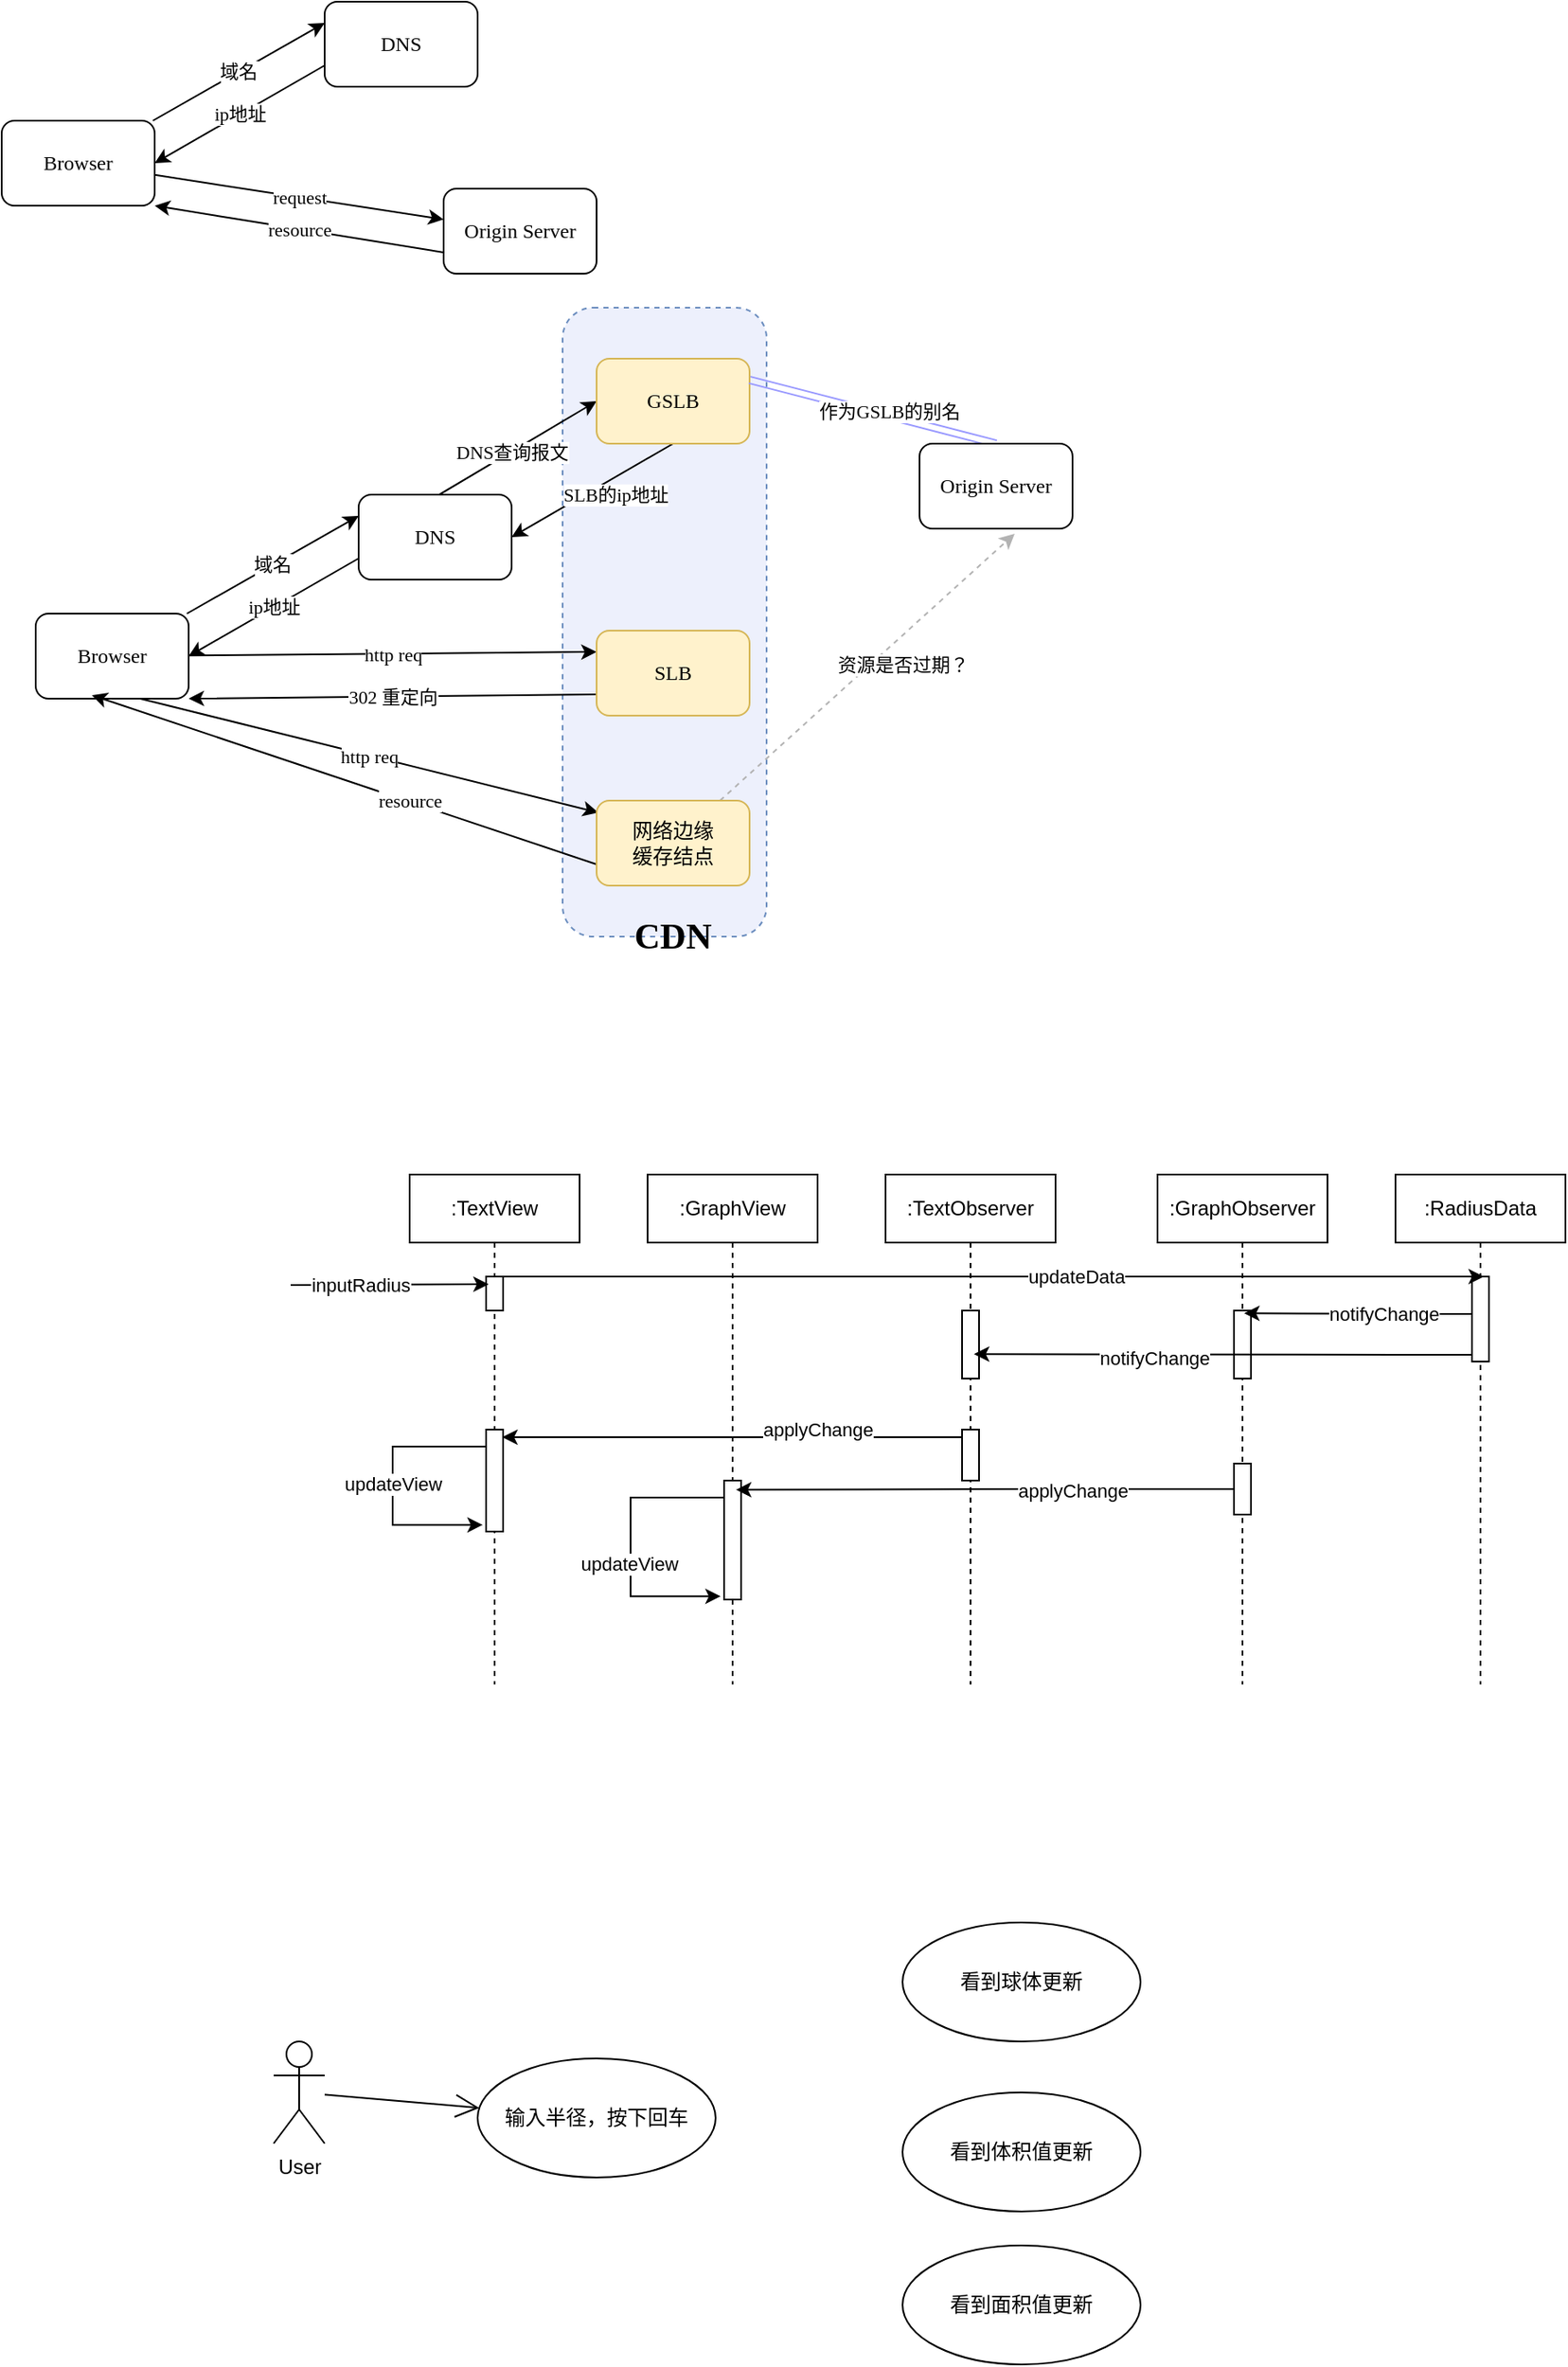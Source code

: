 <mxfile version="13.8.8" type="github">
  <diagram id="LekN2mBB-UYrPSv3pzjn" name="Page-1">
    <mxGraphModel dx="930" dy="755" grid="1" gridSize="10" guides="1" tooltips="1" connect="1" arrows="1" fold="1" page="1" pageScale="1" pageWidth="4681" pageHeight="3300" math="0" shadow="0">
      <root>
        <mxCell id="0" />
        <mxCell id="1" parent="0" />
        <mxCell id="vSXKSOnZI6TcZp1LXCyc-27" value="" style="rounded=1;whiteSpace=wrap;html=1;strokeColor=#6c8ebf;dashed=1;fillColor=#EDF0FC;fontFamily=Verdana;" parent="1" vertex="1">
          <mxGeometry x="460" y="450" width="120" height="370" as="geometry" />
        </mxCell>
        <mxCell id="vSXKSOnZI6TcZp1LXCyc-3" value="域名" style="rounded=0;orthogonalLoop=1;jettySize=auto;html=1;entryX=0;entryY=0.25;entryDx=0;entryDy=0;fontFamily=Verdana;" parent="1" source="vSXKSOnZI6TcZp1LXCyc-1" target="vSXKSOnZI6TcZp1LXCyc-2" edge="1">
          <mxGeometry relative="1" as="geometry" />
        </mxCell>
        <mxCell id="vSXKSOnZI6TcZp1LXCyc-6" value="request" style="edgeStyle=none;rounded=0;orthogonalLoop=1;jettySize=auto;html=1;fontFamily=Verdana;" parent="1" source="vSXKSOnZI6TcZp1LXCyc-1" target="vSXKSOnZI6TcZp1LXCyc-5" edge="1">
          <mxGeometry relative="1" as="geometry" />
        </mxCell>
        <mxCell id="vSXKSOnZI6TcZp1LXCyc-1" value="Browser" style="rounded=1;whiteSpace=wrap;html=1;fontFamily=Verdana;" parent="1" vertex="1">
          <mxGeometry x="130" y="340" width="90" height="50" as="geometry" />
        </mxCell>
        <mxCell id="vSXKSOnZI6TcZp1LXCyc-4" value="ip地址" style="edgeStyle=none;rounded=0;orthogonalLoop=1;jettySize=auto;html=1;entryX=1;entryY=0.5;entryDx=0;entryDy=0;exitX=0;exitY=0.75;exitDx=0;exitDy=0;fontFamily=Verdana;" parent="1" source="vSXKSOnZI6TcZp1LXCyc-2" target="vSXKSOnZI6TcZp1LXCyc-1" edge="1">
          <mxGeometry relative="1" as="geometry" />
        </mxCell>
        <mxCell id="vSXKSOnZI6TcZp1LXCyc-2" value="DNS" style="rounded=1;whiteSpace=wrap;html=1;fontFamily=Verdana;" parent="1" vertex="1">
          <mxGeometry x="320" y="270" width="90" height="50" as="geometry" />
        </mxCell>
        <mxCell id="vSXKSOnZI6TcZp1LXCyc-7" value="resource" style="edgeStyle=none;rounded=0;orthogonalLoop=1;jettySize=auto;html=1;entryX=1;entryY=1;entryDx=0;entryDy=0;exitX=0;exitY=0.75;exitDx=0;exitDy=0;fontFamily=Verdana;" parent="1" source="vSXKSOnZI6TcZp1LXCyc-5" target="vSXKSOnZI6TcZp1LXCyc-1" edge="1">
          <mxGeometry relative="1" as="geometry" />
        </mxCell>
        <mxCell id="vSXKSOnZI6TcZp1LXCyc-5" value="Origin Server" style="rounded=1;whiteSpace=wrap;html=1;fontFamily=Verdana;" parent="1" vertex="1">
          <mxGeometry x="390" y="380" width="90" height="50" as="geometry" />
        </mxCell>
        <mxCell id="vSXKSOnZI6TcZp1LXCyc-8" value="域名" style="rounded=0;orthogonalLoop=1;jettySize=auto;html=1;entryX=0;entryY=0.25;entryDx=0;entryDy=0;fontFamily=Verdana;" parent="1" source="vSXKSOnZI6TcZp1LXCyc-10" target="vSXKSOnZI6TcZp1LXCyc-12" edge="1">
          <mxGeometry relative="1" as="geometry" />
        </mxCell>
        <mxCell id="vSXKSOnZI6TcZp1LXCyc-9" value="http req" style="edgeStyle=none;rounded=0;orthogonalLoop=1;jettySize=auto;html=1;entryX=0;entryY=0.25;entryDx=0;entryDy=0;fontFamily=Verdana;" parent="1" source="vSXKSOnZI6TcZp1LXCyc-10" target="vSXKSOnZI6TcZp1LXCyc-14" edge="1">
          <mxGeometry relative="1" as="geometry" />
        </mxCell>
        <mxCell id="vSXKSOnZI6TcZp1LXCyc-22" value="http req" style="edgeStyle=none;rounded=0;orthogonalLoop=1;jettySize=auto;html=1;entryX=0.011;entryY=0.14;entryDx=0;entryDy=0;entryPerimeter=0;strokeColor=#000000;exitX=0.683;exitY=1;exitDx=0;exitDy=0;exitPerimeter=0;fontFamily=Verdana;" parent="1" source="vSXKSOnZI6TcZp1LXCyc-10" target="vSXKSOnZI6TcZp1LXCyc-21" edge="1">
          <mxGeometry relative="1" as="geometry" />
        </mxCell>
        <mxCell id="vSXKSOnZI6TcZp1LXCyc-10" value="Browser" style="rounded=1;whiteSpace=wrap;html=1;fontFamily=Verdana;" parent="1" vertex="1">
          <mxGeometry x="150" y="630" width="90" height="50" as="geometry" />
        </mxCell>
        <mxCell id="vSXKSOnZI6TcZp1LXCyc-11" value="ip地址" style="edgeStyle=none;rounded=0;orthogonalLoop=1;jettySize=auto;html=1;entryX=1;entryY=0.5;entryDx=0;entryDy=0;exitX=0;exitY=0.75;exitDx=0;exitDy=0;fontFamily=Verdana;" parent="1" source="vSXKSOnZI6TcZp1LXCyc-12" target="vSXKSOnZI6TcZp1LXCyc-10" edge="1">
          <mxGeometry relative="1" as="geometry" />
        </mxCell>
        <mxCell id="vSXKSOnZI6TcZp1LXCyc-16" value="DNS查询报文" style="edgeStyle=none;rounded=0;orthogonalLoop=1;jettySize=auto;html=1;entryX=0;entryY=0.5;entryDx=0;entryDy=0;exitX=0.433;exitY=0.1;exitDx=0;exitDy=0;exitPerimeter=0;fontFamily=Verdana;" parent="1" source="vSXKSOnZI6TcZp1LXCyc-12" target="vSXKSOnZI6TcZp1LXCyc-15" edge="1">
          <mxGeometry relative="1" as="geometry" />
        </mxCell>
        <mxCell id="vSXKSOnZI6TcZp1LXCyc-12" value="DNS" style="rounded=1;whiteSpace=wrap;html=1;fontFamily=Verdana;" parent="1" vertex="1">
          <mxGeometry x="340" y="560" width="90" height="50" as="geometry" />
        </mxCell>
        <mxCell id="vSXKSOnZI6TcZp1LXCyc-13" value="302 重定向" style="edgeStyle=none;rounded=0;orthogonalLoop=1;jettySize=auto;html=1;entryX=1;entryY=1;entryDx=0;entryDy=0;exitX=0;exitY=0.75;exitDx=0;exitDy=0;fontFamily=Verdana;" parent="1" source="vSXKSOnZI6TcZp1LXCyc-14" target="vSXKSOnZI6TcZp1LXCyc-10" edge="1">
          <mxGeometry relative="1" as="geometry" />
        </mxCell>
        <mxCell id="vSXKSOnZI6TcZp1LXCyc-14" value="SLB" style="rounded=1;whiteSpace=wrap;html=1;fillColor=#fff2cc;strokeColor=#d6b656;fontFamily=Verdana;" parent="1" vertex="1">
          <mxGeometry x="480" y="640" width="90" height="50" as="geometry" />
        </mxCell>
        <mxCell id="vSXKSOnZI6TcZp1LXCyc-20" value="SLB的ip地址" style="edgeStyle=none;rounded=0;orthogonalLoop=1;jettySize=auto;html=1;entryX=1;entryY=0.5;entryDx=0;entryDy=0;strokeColor=#000000;exitX=0.5;exitY=1;exitDx=0;exitDy=0;fontFamily=Verdana;" parent="1" source="vSXKSOnZI6TcZp1LXCyc-15" target="vSXKSOnZI6TcZp1LXCyc-12" edge="1">
          <mxGeometry x="-0.185" y="9" relative="1" as="geometry">
            <mxPoint as="offset" />
          </mxGeometry>
        </mxCell>
        <mxCell id="vSXKSOnZI6TcZp1LXCyc-15" value="GSLB" style="rounded=1;whiteSpace=wrap;html=1;fillColor=#fff2cc;strokeColor=#d6b656;fontFamily=Verdana;" parent="1" vertex="1">
          <mxGeometry x="480" y="480" width="90" height="50" as="geometry" />
        </mxCell>
        <mxCell id="vSXKSOnZI6TcZp1LXCyc-18" style="edgeStyle=none;rounded=0;orthogonalLoop=1;jettySize=auto;html=1;entryX=1;entryY=0.25;entryDx=0;entryDy=0;exitX=0.5;exitY=0;exitDx=0;exitDy=0;shape=link;strokeColor=#9999FF;fontFamily=Verdana;" parent="1" source="vSXKSOnZI6TcZp1LXCyc-17" target="vSXKSOnZI6TcZp1LXCyc-15" edge="1">
          <mxGeometry relative="1" as="geometry" />
        </mxCell>
        <mxCell id="vSXKSOnZI6TcZp1LXCyc-19" value="作为GSLB的别名" style="edgeLabel;html=1;align=center;verticalAlign=middle;resizable=0;points=[];fontFamily=Verdana;" parent="vSXKSOnZI6TcZp1LXCyc-18" vertex="1" connectable="0">
          <mxGeometry x="0.181" y="3" relative="1" as="geometry">
            <mxPoint x="23.18" as="offset" />
          </mxGeometry>
        </mxCell>
        <mxCell id="vSXKSOnZI6TcZp1LXCyc-17" value="Origin Server" style="rounded=1;whiteSpace=wrap;html=1;fontFamily=Verdana;" parent="1" vertex="1">
          <mxGeometry x="670" y="530" width="90" height="50" as="geometry" />
        </mxCell>
        <mxCell id="vSXKSOnZI6TcZp1LXCyc-23" value="resource" style="edgeStyle=none;rounded=0;orthogonalLoop=1;jettySize=auto;html=1;entryX=0.367;entryY=0.96;entryDx=0;entryDy=0;entryPerimeter=0;strokeColor=#000000;exitX=0;exitY=0.75;exitDx=0;exitDy=0;fontFamily=Verdana;" parent="1" source="vSXKSOnZI6TcZp1LXCyc-21" target="vSXKSOnZI6TcZp1LXCyc-10" edge="1">
          <mxGeometry x="-0.258" y="-1" relative="1" as="geometry">
            <mxPoint as="offset" />
          </mxGeometry>
        </mxCell>
        <mxCell id="vSXKSOnZI6TcZp1LXCyc-24" value="资源是否过期？" style="edgeStyle=none;rounded=0;orthogonalLoop=1;jettySize=auto;html=1;entryX=0.622;entryY=1.06;entryDx=0;entryDy=0;entryPerimeter=0;dashed=1;strokeColor=#B3B3B3;fontFamily=Verdana;" parent="1" source="vSXKSOnZI6TcZp1LXCyc-21" target="vSXKSOnZI6TcZp1LXCyc-17" edge="1">
          <mxGeometry x="0.14" y="-13" relative="1" as="geometry">
            <mxPoint as="offset" />
          </mxGeometry>
        </mxCell>
        <mxCell id="vSXKSOnZI6TcZp1LXCyc-21" value="网络边缘&lt;br&gt;缓存结点" style="rounded=1;whiteSpace=wrap;html=1;fillColor=#fff2cc;strokeColor=#d6b656;fontFamily=Verdana;" parent="1" vertex="1">
          <mxGeometry x="480" y="740" width="90" height="50" as="geometry" />
        </mxCell>
        <mxCell id="vSXKSOnZI6TcZp1LXCyc-28" value="&lt;b&gt;&lt;font style=&quot;font-size: 21px&quot;&gt;CDN&lt;/font&gt;&lt;/b&gt;" style="text;html=1;strokeColor=none;fillColor=none;align=center;verticalAlign=middle;whiteSpace=wrap;rounded=0;dashed=1;fontFamily=Verdana;" parent="1" vertex="1">
          <mxGeometry x="505" y="810" width="40" height="20" as="geometry" />
        </mxCell>
        <mxCell id="idPbZk2XYsLnnEu-Vdh2-1" value=":TextView" style="shape=umlLifeline;perimeter=lifelinePerimeter;whiteSpace=wrap;html=1;container=1;collapsible=0;recursiveResize=0;outlineConnect=0;" vertex="1" parent="1">
          <mxGeometry x="370" y="960" width="100" height="300" as="geometry" />
        </mxCell>
        <mxCell id="idPbZk2XYsLnnEu-Vdh2-6" value="" style="html=1;points=[];perimeter=orthogonalPerimeter;" vertex="1" parent="idPbZk2XYsLnnEu-Vdh2-1">
          <mxGeometry x="45" y="60" width="10" height="20" as="geometry" />
        </mxCell>
        <mxCell id="idPbZk2XYsLnnEu-Vdh2-31" value="updateView" style="edgeStyle=orthogonalEdgeStyle;rounded=0;orthogonalLoop=1;jettySize=auto;html=1;entryX=0.43;entryY=0.687;entryDx=0;entryDy=0;entryPerimeter=0;" edge="1" parent="idPbZk2XYsLnnEu-Vdh2-1" source="idPbZk2XYsLnnEu-Vdh2-24" target="idPbZk2XYsLnnEu-Vdh2-1">
          <mxGeometry relative="1" as="geometry">
            <Array as="points">
              <mxPoint x="-10" y="160" />
              <mxPoint x="-10" y="206" />
            </Array>
          </mxGeometry>
        </mxCell>
        <mxCell id="idPbZk2XYsLnnEu-Vdh2-24" value="" style="html=1;points=[];perimeter=orthogonalPerimeter;" vertex="1" parent="idPbZk2XYsLnnEu-Vdh2-1">
          <mxGeometry x="45" y="150" width="10" height="60" as="geometry" />
        </mxCell>
        <mxCell id="idPbZk2XYsLnnEu-Vdh2-2" value=":RadiusData" style="shape=umlLifeline;perimeter=lifelinePerimeter;whiteSpace=wrap;html=1;container=1;collapsible=0;recursiveResize=0;outlineConnect=0;" vertex="1" parent="1">
          <mxGeometry x="950" y="960" width="100" height="300" as="geometry" />
        </mxCell>
        <mxCell id="idPbZk2XYsLnnEu-Vdh2-12" value="" style="html=1;points=[];perimeter=orthogonalPerimeter;" vertex="1" parent="idPbZk2XYsLnnEu-Vdh2-2">
          <mxGeometry x="45" y="60" width="10" height="50" as="geometry" />
        </mxCell>
        <mxCell id="idPbZk2XYsLnnEu-Vdh2-3" value=":GraphView" style="shape=umlLifeline;perimeter=lifelinePerimeter;whiteSpace=wrap;html=1;container=1;collapsible=0;recursiveResize=0;outlineConnect=0;" vertex="1" parent="1">
          <mxGeometry x="510" y="960" width="100" height="300" as="geometry" />
        </mxCell>
        <mxCell id="idPbZk2XYsLnnEu-Vdh2-32" style="edgeStyle=orthogonalEdgeStyle;rounded=0;orthogonalLoop=1;jettySize=auto;html=1;entryX=0.43;entryY=0.827;entryDx=0;entryDy=0;entryPerimeter=0;" edge="1" parent="idPbZk2XYsLnnEu-Vdh2-3" source="idPbZk2XYsLnnEu-Vdh2-28" target="idPbZk2XYsLnnEu-Vdh2-3">
          <mxGeometry relative="1" as="geometry">
            <Array as="points">
              <mxPoint x="-10" y="190" />
              <mxPoint x="-10" y="248" />
            </Array>
          </mxGeometry>
        </mxCell>
        <mxCell id="idPbZk2XYsLnnEu-Vdh2-33" value="updateView" style="edgeLabel;html=1;align=center;verticalAlign=middle;resizable=0;points=[];" vertex="1" connectable="0" parent="idPbZk2XYsLnnEu-Vdh2-32">
          <mxGeometry x="0.132" y="-1" relative="1" as="geometry">
            <mxPoint as="offset" />
          </mxGeometry>
        </mxCell>
        <mxCell id="idPbZk2XYsLnnEu-Vdh2-28" value="" style="html=1;points=[];perimeter=orthogonalPerimeter;" vertex="1" parent="idPbZk2XYsLnnEu-Vdh2-3">
          <mxGeometry x="45" y="180" width="10" height="70" as="geometry" />
        </mxCell>
        <mxCell id="idPbZk2XYsLnnEu-Vdh2-4" value=":TextObserver" style="shape=umlLifeline;perimeter=lifelinePerimeter;whiteSpace=wrap;html=1;container=1;collapsible=0;recursiveResize=0;outlineConnect=0;" vertex="1" parent="1">
          <mxGeometry x="650" y="960" width="100" height="300" as="geometry" />
        </mxCell>
        <mxCell id="idPbZk2XYsLnnEu-Vdh2-17" value="" style="html=1;points=[];perimeter=orthogonalPerimeter;" vertex="1" parent="idPbZk2XYsLnnEu-Vdh2-4">
          <mxGeometry x="45" y="80" width="10" height="40" as="geometry" />
        </mxCell>
        <mxCell id="idPbZk2XYsLnnEu-Vdh2-22" value="" style="html=1;points=[];perimeter=orthogonalPerimeter;" vertex="1" parent="idPbZk2XYsLnnEu-Vdh2-4">
          <mxGeometry x="45" y="150" width="10" height="30" as="geometry" />
        </mxCell>
        <mxCell id="idPbZk2XYsLnnEu-Vdh2-5" value=":GraphObserver" style="shape=umlLifeline;perimeter=lifelinePerimeter;whiteSpace=wrap;html=1;container=1;collapsible=0;recursiveResize=0;outlineConnect=0;" vertex="1" parent="1">
          <mxGeometry x="810" y="960" width="100" height="300" as="geometry" />
        </mxCell>
        <mxCell id="idPbZk2XYsLnnEu-Vdh2-16" value="" style="html=1;points=[];perimeter=orthogonalPerimeter;" vertex="1" parent="idPbZk2XYsLnnEu-Vdh2-5">
          <mxGeometry x="45" y="80" width="10" height="40" as="geometry" />
        </mxCell>
        <mxCell id="idPbZk2XYsLnnEu-Vdh2-27" value="" style="html=1;points=[];perimeter=orthogonalPerimeter;" vertex="1" parent="idPbZk2XYsLnnEu-Vdh2-5">
          <mxGeometry x="45" y="170" width="10" height="30" as="geometry" />
        </mxCell>
        <mxCell id="idPbZk2XYsLnnEu-Vdh2-9" value="" style="endArrow=classic;html=1;entryX=0.465;entryY=0.215;entryDx=0;entryDy=0;entryPerimeter=0;" edge="1" parent="1" target="idPbZk2XYsLnnEu-Vdh2-1">
          <mxGeometry width="50" height="50" relative="1" as="geometry">
            <mxPoint x="300" y="1025" as="sourcePoint" />
            <mxPoint x="310" y="1030" as="targetPoint" />
          </mxGeometry>
        </mxCell>
        <mxCell id="idPbZk2XYsLnnEu-Vdh2-10" value="inputRadius" style="edgeLabel;html=1;align=center;verticalAlign=middle;resizable=0;points=[];" vertex="1" connectable="0" parent="idPbZk2XYsLnnEu-Vdh2-9">
          <mxGeometry x="-0.296" relative="1" as="geometry">
            <mxPoint as="offset" />
          </mxGeometry>
        </mxCell>
        <mxCell id="idPbZk2XYsLnnEu-Vdh2-13" style="edgeStyle=orthogonalEdgeStyle;rounded=0;orthogonalLoop=1;jettySize=auto;html=1;entryX=0.52;entryY=0.2;entryDx=0;entryDy=0;entryPerimeter=0;" edge="1" parent="1" source="idPbZk2XYsLnnEu-Vdh2-6" target="idPbZk2XYsLnnEu-Vdh2-2">
          <mxGeometry relative="1" as="geometry">
            <Array as="points">
              <mxPoint x="630" y="1020" />
              <mxPoint x="630" y="1020" />
            </Array>
          </mxGeometry>
        </mxCell>
        <mxCell id="idPbZk2XYsLnnEu-Vdh2-14" value="updateData" style="edgeLabel;html=1;align=center;verticalAlign=middle;resizable=0;points=[];" vertex="1" connectable="0" parent="idPbZk2XYsLnnEu-Vdh2-13">
          <mxGeometry x="0.168" relative="1" as="geometry">
            <mxPoint as="offset" />
          </mxGeometry>
        </mxCell>
        <mxCell id="idPbZk2XYsLnnEu-Vdh2-18" style="edgeStyle=orthogonalEdgeStyle;rounded=0;orthogonalLoop=1;jettySize=auto;html=1;entryX=0.51;entryY=0.272;entryDx=0;entryDy=0;entryPerimeter=0;" edge="1" parent="1" source="idPbZk2XYsLnnEu-Vdh2-12" target="idPbZk2XYsLnnEu-Vdh2-5">
          <mxGeometry relative="1" as="geometry">
            <Array as="points">
              <mxPoint x="980" y="1042" />
              <mxPoint x="980" y="1042" />
            </Array>
          </mxGeometry>
        </mxCell>
        <mxCell id="idPbZk2XYsLnnEu-Vdh2-20" value="notifyChange" style="edgeLabel;html=1;align=center;verticalAlign=middle;resizable=0;points=[];" vertex="1" connectable="0" parent="idPbZk2XYsLnnEu-Vdh2-18">
          <mxGeometry x="-0.224" relative="1" as="geometry">
            <mxPoint as="offset" />
          </mxGeometry>
        </mxCell>
        <mxCell id="idPbZk2XYsLnnEu-Vdh2-19" style="edgeStyle=orthogonalEdgeStyle;rounded=0;orthogonalLoop=1;jettySize=auto;html=1;entryX=0.52;entryY=0.352;entryDx=0;entryDy=0;entryPerimeter=0;" edge="1" parent="1" source="idPbZk2XYsLnnEu-Vdh2-12" target="idPbZk2XYsLnnEu-Vdh2-4">
          <mxGeometry relative="1" as="geometry">
            <Array as="points">
              <mxPoint x="950" y="1066" />
              <mxPoint x="950" y="1066" />
            </Array>
          </mxGeometry>
        </mxCell>
        <mxCell id="idPbZk2XYsLnnEu-Vdh2-21" value="notifyChange" style="edgeLabel;html=1;align=center;verticalAlign=middle;resizable=0;points=[];" vertex="1" connectable="0" parent="idPbZk2XYsLnnEu-Vdh2-19">
          <mxGeometry x="0.276" y="2" relative="1" as="geometry">
            <mxPoint as="offset" />
          </mxGeometry>
        </mxCell>
        <mxCell id="idPbZk2XYsLnnEu-Vdh2-25" style="edgeStyle=orthogonalEdgeStyle;rounded=0;orthogonalLoop=1;jettySize=auto;html=1;entryX=0.545;entryY=0.515;entryDx=0;entryDy=0;entryPerimeter=0;" edge="1" parent="1" source="idPbZk2XYsLnnEu-Vdh2-22" target="idPbZk2XYsLnnEu-Vdh2-1">
          <mxGeometry relative="1" as="geometry">
            <Array as="points">
              <mxPoint x="583" y="1115" />
            </Array>
          </mxGeometry>
        </mxCell>
        <mxCell id="idPbZk2XYsLnnEu-Vdh2-26" value="applyChange" style="edgeLabel;html=1;align=center;verticalAlign=middle;resizable=0;points=[];" vertex="1" connectable="0" parent="idPbZk2XYsLnnEu-Vdh2-25">
          <mxGeometry x="-0.172" y="-21" relative="1" as="geometry">
            <mxPoint x="27" y="16.5" as="offset" />
          </mxGeometry>
        </mxCell>
        <mxCell id="idPbZk2XYsLnnEu-Vdh2-29" style="edgeStyle=orthogonalEdgeStyle;rounded=0;orthogonalLoop=1;jettySize=auto;html=1;entryX=0.52;entryY=0.618;entryDx=0;entryDy=0;entryPerimeter=0;" edge="1" parent="1" source="idPbZk2XYsLnnEu-Vdh2-27" target="idPbZk2XYsLnnEu-Vdh2-3">
          <mxGeometry relative="1" as="geometry" />
        </mxCell>
        <mxCell id="idPbZk2XYsLnnEu-Vdh2-30" value="applyChange" style="edgeLabel;html=1;align=center;verticalAlign=middle;resizable=0;points=[];" vertex="1" connectable="0" parent="idPbZk2XYsLnnEu-Vdh2-29">
          <mxGeometry x="-0.673" y="-2" relative="1" as="geometry">
            <mxPoint x="-47.6" y="2.39" as="offset" />
          </mxGeometry>
        </mxCell>
        <mxCell id="idPbZk2XYsLnnEu-Vdh2-34" value="User" style="shape=umlActor;verticalLabelPosition=bottom;verticalAlign=top;html=1;" vertex="1" parent="1">
          <mxGeometry x="290" y="1470" width="30" height="60" as="geometry" />
        </mxCell>
        <mxCell id="idPbZk2XYsLnnEu-Vdh2-35" value="输入半径，按下回车" style="ellipse;whiteSpace=wrap;html=1;" vertex="1" parent="1">
          <mxGeometry x="410" y="1480" width="140" height="70" as="geometry" />
        </mxCell>
        <mxCell id="idPbZk2XYsLnnEu-Vdh2-36" value="" style="endArrow=open;endFill=1;endSize=12;html=1;" edge="1" parent="1" source="idPbZk2XYsLnnEu-Vdh2-34" target="idPbZk2XYsLnnEu-Vdh2-35">
          <mxGeometry width="160" relative="1" as="geometry">
            <mxPoint x="370" y="1520" as="sourcePoint" />
            <mxPoint x="530" y="1520" as="targetPoint" />
          </mxGeometry>
        </mxCell>
        <mxCell id="idPbZk2XYsLnnEu-Vdh2-37" value="看到球体更新" style="ellipse;whiteSpace=wrap;html=1;" vertex="1" parent="1">
          <mxGeometry x="660" y="1400" width="140" height="70" as="geometry" />
        </mxCell>
        <mxCell id="idPbZk2XYsLnnEu-Vdh2-38" value="看到体积值更新" style="ellipse;whiteSpace=wrap;html=1;" vertex="1" parent="1">
          <mxGeometry x="660" y="1500" width="140" height="70" as="geometry" />
        </mxCell>
        <mxCell id="idPbZk2XYsLnnEu-Vdh2-39" value="看到面积值更新" style="ellipse;whiteSpace=wrap;html=1;" vertex="1" parent="1">
          <mxGeometry x="660" y="1590" width="140" height="70" as="geometry" />
        </mxCell>
      </root>
    </mxGraphModel>
  </diagram>
</mxfile>
